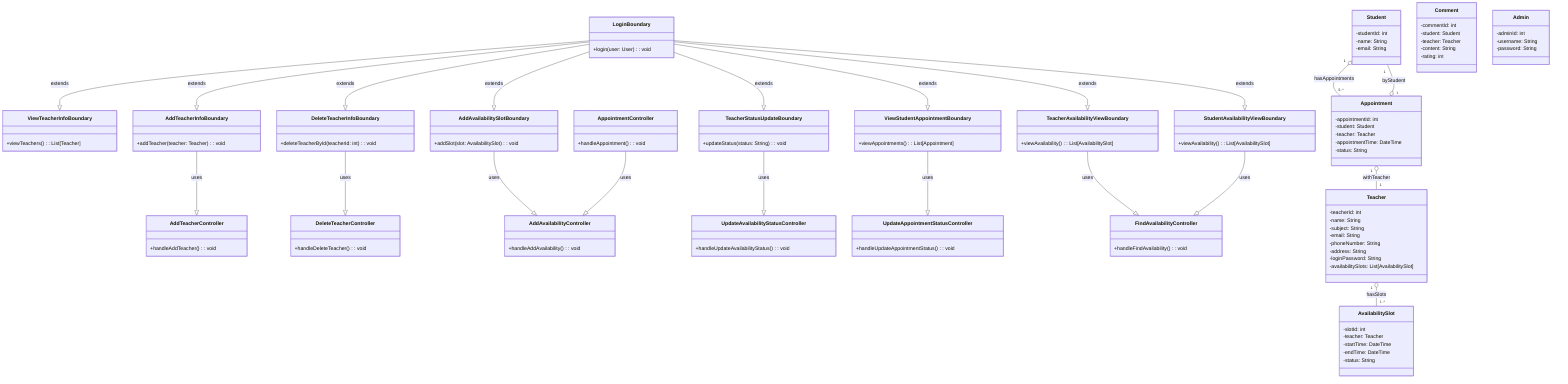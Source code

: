 classDiagram
    class LoginBoundary {
        +login(user: User) : void
    }

    class ViewTeacherInfoBoundary {
        +viewTeachers() : List[Teacher]
    }

    class AddTeacherInfoBoundary {
        +addTeacher(teacher: Teacher) : void
    }

    class DeleteTeacherInfoBoundary {
        +deleteTeacherById(teacherId: int) : void
    }

    class ViewStudentAppointmentBoundary {
        +viewAppointments() : List[Appointment]
    }

    class AddAvailabilitySlotBoundary {
        +addSlot(slot: AvailabilitySlot) : void
    }

    class TeacherStatusUpdateBoundary {
        +updateStatus(status: String) : void
    }

    class TeacherAvailabilityViewBoundary {
        +viewAvailability() : List[AvailabilitySlot]
    }

    class StudentAvailabilityViewBoundary {
        +viewAvailability() : List[AvailabilitySlot]
    }

    class AddTeacherController {
        +handleAddTeacher() : void
    }

    class DeleteTeacherController {
        +handleDeleteTeacher() : void
    }

    class AddAvailabilityController {
        +handleAddAvailability() : void
    }

    class UpdateAvailabilityStatusController {
        +handleUpdateAvailabilityStatus() : void
    }

    class UpdateAppointmentStatusController {
        +handleUpdateAppointmentStatus() : void
    }

    class FindAvailabilityController {
        +handleFindAvailability() : void
    }

    class AppointmentController {
        +handleAppointment() : void
    }

    class Teacher {
        -teacherId: int
        -name: String
        -subject: String
        -email: String
        -phoneNumber: String
        -address: String
        -loginPassword: String
        -availabilitySlots: List[AvailabilitySlot]
    }

    class Student {
        -studentId: int
        -name: String
        -email: String
    }

    class Appointment {
        -appointmentId: int
        -student: Student
        -teacher: Teacher
        -appointmentTime: DateTime
        -status: String
    }

    class Comment {
        -commentId: int
        -student: Student
        -teacher: Teacher
        -content: String
        -rating: int
    }

    class AvailabilitySlot {
        -slotId: int
        -teacher: Teacher
        -startTime: DateTime
        -endTime: DateTime
        -status: String
    }

    class Admin {
        -adminId: int
        -username: String
        -password: String
    }

    %% Relationships
    LoginBoundary --|> AddTeacherInfoBoundary : extends
    LoginBoundary --|> ViewTeacherInfoBoundary : extends
    LoginBoundary --|> DeleteTeacherInfoBoundary : extends
    LoginBoundary --|> ViewStudentAppointmentBoundary : extends
    LoginBoundary --|> AddAvailabilitySlotBoundary : extends
    LoginBoundary --|> TeacherStatusUpdateBoundary : extends
    LoginBoundary --|> TeacherAvailabilityViewBoundary : extends
    LoginBoundary --|> StudentAvailabilityViewBoundary : extends

    AddTeacherInfoBoundary --|> AddTeacherController : uses
    DeleteTeacherInfoBoundary --|> DeleteTeacherController : uses
    AddAvailabilitySlotBoundary --|> AddAvailabilityController : uses
    TeacherStatusUpdateBoundary --|> UpdateAvailabilityStatusController : uses
    ViewStudentAppointmentBoundary --|> UpdateAppointmentStatusController : uses
    TeacherAvailabilityViewBoundary --|> FindAvailabilityController : uses
    StudentAvailabilityViewBoundary --|> FindAvailabilityController : uses
    AppointmentController --|> AddAvailabilityController : uses

    %% Compositions
    Teacher "1" o-- "1..*" AvailabilitySlot : hasSlots
    Student "1" o-- "0..*" Appointment : hasAppointments
    Appointment "1" o-- "1" Teacher : withTeacher
    Appointment "1" o-- "1" Student : byStudent